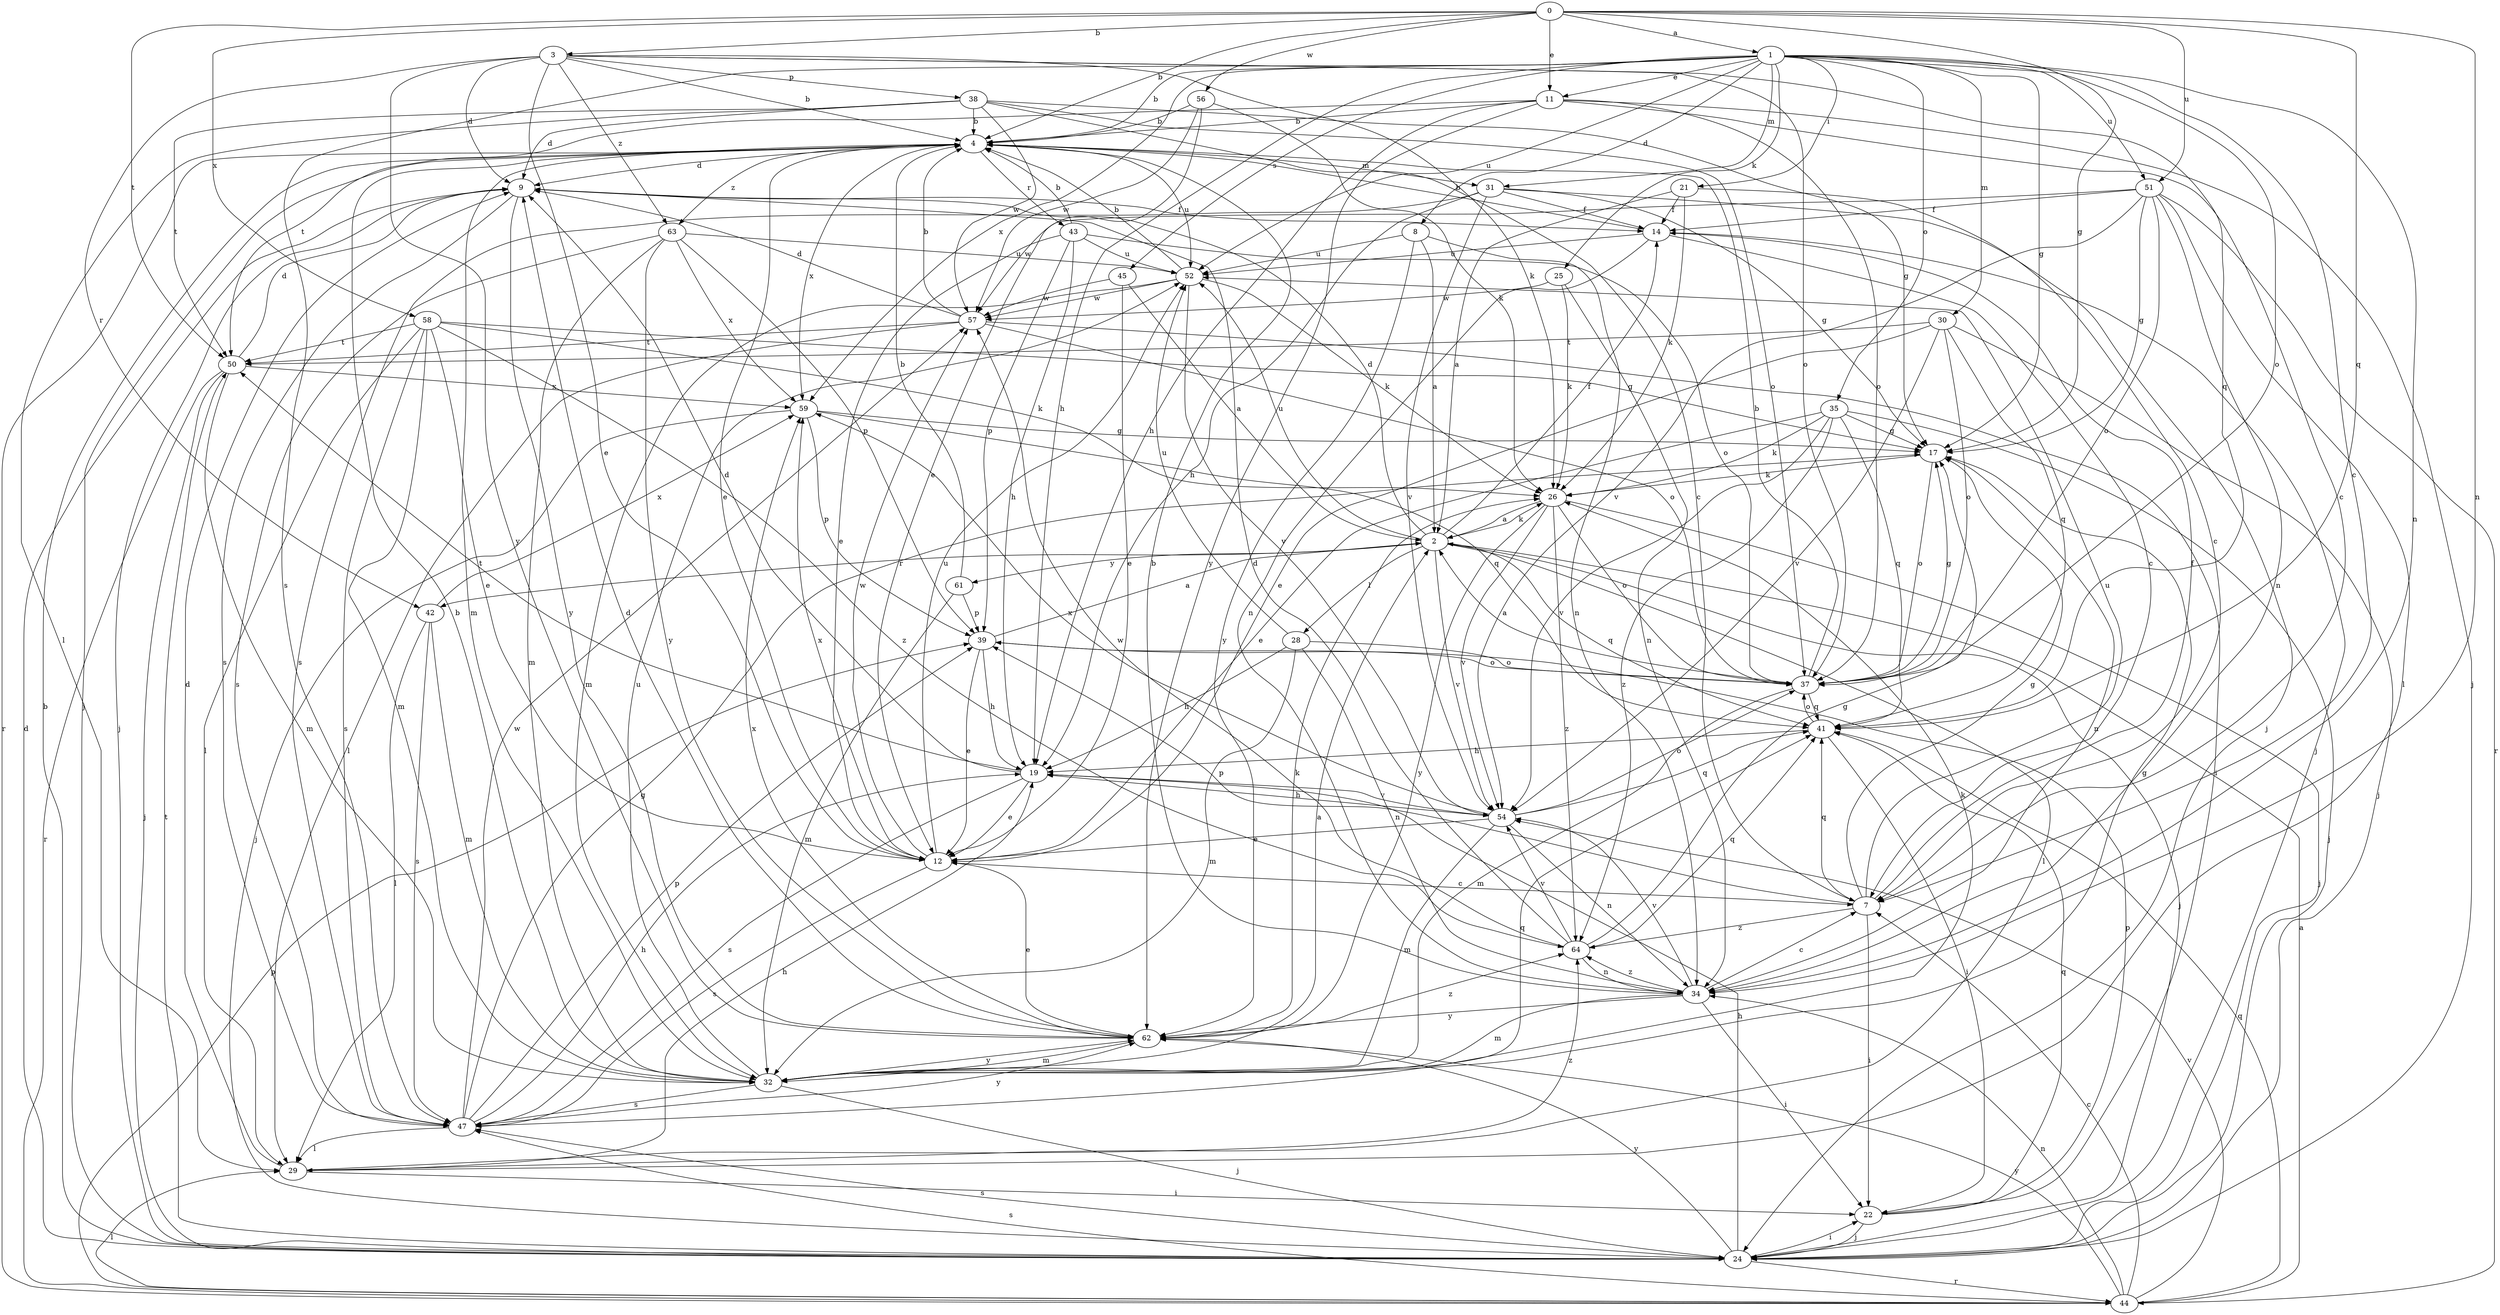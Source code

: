strict digraph  {
0;
1;
2;
3;
4;
7;
8;
9;
11;
12;
14;
17;
19;
21;
22;
24;
25;
26;
28;
29;
30;
31;
32;
34;
35;
37;
38;
39;
41;
42;
43;
44;
45;
47;
50;
51;
52;
54;
56;
57;
58;
59;
61;
62;
63;
64;
0 -> 1  [label=a];
0 -> 3  [label=b];
0 -> 4  [label=b];
0 -> 11  [label=e];
0 -> 17  [label=g];
0 -> 34  [label=n];
0 -> 41  [label=q];
0 -> 50  [label=t];
0 -> 51  [label=u];
0 -> 56  [label=w];
0 -> 58  [label=x];
1 -> 4  [label=b];
1 -> 7  [label=c];
1 -> 8  [label=d];
1 -> 11  [label=e];
1 -> 17  [label=g];
1 -> 19  [label=h];
1 -> 21  [label=i];
1 -> 25  [label=k];
1 -> 30  [label=m];
1 -> 31  [label=m];
1 -> 34  [label=n];
1 -> 35  [label=o];
1 -> 37  [label=o];
1 -> 45  [label=s];
1 -> 47  [label=s];
1 -> 51  [label=u];
1 -> 52  [label=u];
1 -> 59  [label=x];
2 -> 9  [label=d];
2 -> 14  [label=f];
2 -> 24  [label=j];
2 -> 26  [label=k];
2 -> 28  [label=l];
2 -> 29  [label=l];
2 -> 41  [label=q];
2 -> 42  [label=r];
2 -> 52  [label=u];
2 -> 54  [label=v];
2 -> 61  [label=y];
3 -> 4  [label=b];
3 -> 9  [label=d];
3 -> 12  [label=e];
3 -> 26  [label=k];
3 -> 37  [label=o];
3 -> 38  [label=p];
3 -> 41  [label=q];
3 -> 42  [label=r];
3 -> 62  [label=y];
3 -> 63  [label=z];
4 -> 9  [label=d];
4 -> 12  [label=e];
4 -> 24  [label=j];
4 -> 31  [label=m];
4 -> 32  [label=m];
4 -> 43  [label=r];
4 -> 44  [label=r];
4 -> 52  [label=u];
4 -> 59  [label=x];
4 -> 63  [label=z];
7 -> 14  [label=f];
7 -> 17  [label=g];
7 -> 22  [label=i];
7 -> 39  [label=p];
7 -> 41  [label=q];
7 -> 52  [label=u];
7 -> 64  [label=z];
8 -> 2  [label=a];
8 -> 34  [label=n];
8 -> 52  [label=u];
8 -> 62  [label=y];
9 -> 14  [label=f];
9 -> 24  [label=j];
9 -> 47  [label=s];
9 -> 62  [label=y];
11 -> 4  [label=b];
11 -> 7  [label=c];
11 -> 19  [label=h];
11 -> 24  [label=j];
11 -> 37  [label=o];
11 -> 50  [label=t];
11 -> 62  [label=y];
12 -> 7  [label=c];
12 -> 47  [label=s];
12 -> 52  [label=u];
12 -> 57  [label=w];
12 -> 59  [label=x];
14 -> 4  [label=b];
14 -> 7  [label=c];
14 -> 24  [label=j];
14 -> 34  [label=n];
14 -> 52  [label=u];
17 -> 26  [label=k];
17 -> 34  [label=n];
17 -> 37  [label=o];
19 -> 9  [label=d];
19 -> 12  [label=e];
19 -> 47  [label=s];
19 -> 50  [label=t];
19 -> 54  [label=v];
21 -> 2  [label=a];
21 -> 7  [label=c];
21 -> 14  [label=f];
21 -> 26  [label=k];
22 -> 24  [label=j];
22 -> 39  [label=p];
22 -> 41  [label=q];
24 -> 4  [label=b];
24 -> 9  [label=d];
24 -> 19  [label=h];
24 -> 22  [label=i];
24 -> 44  [label=r];
24 -> 47  [label=s];
24 -> 50  [label=t];
24 -> 62  [label=y];
25 -> 26  [label=k];
25 -> 34  [label=n];
25 -> 57  [label=w];
26 -> 2  [label=a];
26 -> 24  [label=j];
26 -> 37  [label=o];
26 -> 54  [label=v];
26 -> 62  [label=y];
26 -> 64  [label=z];
28 -> 19  [label=h];
28 -> 32  [label=m];
28 -> 34  [label=n];
28 -> 37  [label=o];
28 -> 52  [label=u];
29 -> 9  [label=d];
29 -> 19  [label=h];
29 -> 22  [label=i];
29 -> 64  [label=z];
30 -> 12  [label=e];
30 -> 24  [label=j];
30 -> 37  [label=o];
30 -> 41  [label=q];
30 -> 50  [label=t];
30 -> 54  [label=v];
31 -> 14  [label=f];
31 -> 17  [label=g];
31 -> 19  [label=h];
31 -> 24  [label=j];
31 -> 47  [label=s];
31 -> 54  [label=v];
32 -> 2  [label=a];
32 -> 4  [label=b];
32 -> 17  [label=g];
32 -> 24  [label=j];
32 -> 26  [label=k];
32 -> 47  [label=s];
32 -> 52  [label=u];
32 -> 62  [label=y];
34 -> 4  [label=b];
34 -> 7  [label=c];
34 -> 22  [label=i];
34 -> 32  [label=m];
34 -> 54  [label=v];
34 -> 62  [label=y];
34 -> 64  [label=z];
35 -> 12  [label=e];
35 -> 17  [label=g];
35 -> 24  [label=j];
35 -> 26  [label=k];
35 -> 41  [label=q];
35 -> 54  [label=v];
35 -> 64  [label=z];
37 -> 2  [label=a];
37 -> 4  [label=b];
37 -> 17  [label=g];
37 -> 32  [label=m];
37 -> 41  [label=q];
38 -> 4  [label=b];
38 -> 7  [label=c];
38 -> 9  [label=d];
38 -> 17  [label=g];
38 -> 29  [label=l];
38 -> 37  [label=o];
38 -> 50  [label=t];
38 -> 57  [label=w];
39 -> 2  [label=a];
39 -> 12  [label=e];
39 -> 19  [label=h];
39 -> 37  [label=o];
41 -> 19  [label=h];
41 -> 22  [label=i];
41 -> 37  [label=o];
42 -> 29  [label=l];
42 -> 32  [label=m];
42 -> 47  [label=s];
42 -> 59  [label=x];
43 -> 4  [label=b];
43 -> 12  [label=e];
43 -> 19  [label=h];
43 -> 37  [label=o];
43 -> 39  [label=p];
43 -> 52  [label=u];
44 -> 2  [label=a];
44 -> 7  [label=c];
44 -> 29  [label=l];
44 -> 34  [label=n];
44 -> 39  [label=p];
44 -> 41  [label=q];
44 -> 47  [label=s];
44 -> 54  [label=v];
44 -> 62  [label=y];
45 -> 2  [label=a];
45 -> 12  [label=e];
45 -> 57  [label=w];
47 -> 17  [label=g];
47 -> 19  [label=h];
47 -> 29  [label=l];
47 -> 39  [label=p];
47 -> 41  [label=q];
47 -> 57  [label=w];
47 -> 62  [label=y];
50 -> 9  [label=d];
50 -> 24  [label=j];
50 -> 32  [label=m];
50 -> 44  [label=r];
50 -> 59  [label=x];
51 -> 14  [label=f];
51 -> 17  [label=g];
51 -> 29  [label=l];
51 -> 34  [label=n];
51 -> 37  [label=o];
51 -> 44  [label=r];
51 -> 54  [label=v];
51 -> 57  [label=w];
52 -> 4  [label=b];
52 -> 26  [label=k];
52 -> 32  [label=m];
52 -> 54  [label=v];
52 -> 57  [label=w];
54 -> 12  [label=e];
54 -> 19  [label=h];
54 -> 32  [label=m];
54 -> 34  [label=n];
54 -> 37  [label=o];
54 -> 41  [label=q];
54 -> 59  [label=x];
56 -> 4  [label=b];
56 -> 12  [label=e];
56 -> 26  [label=k];
56 -> 57  [label=w];
57 -> 4  [label=b];
57 -> 9  [label=d];
57 -> 22  [label=i];
57 -> 29  [label=l];
57 -> 37  [label=o];
57 -> 50  [label=t];
58 -> 12  [label=e];
58 -> 17  [label=g];
58 -> 26  [label=k];
58 -> 29  [label=l];
58 -> 32  [label=m];
58 -> 47  [label=s];
58 -> 50  [label=t];
58 -> 64  [label=z];
59 -> 17  [label=g];
59 -> 24  [label=j];
59 -> 39  [label=p];
59 -> 41  [label=q];
61 -> 4  [label=b];
61 -> 32  [label=m];
61 -> 39  [label=p];
62 -> 9  [label=d];
62 -> 12  [label=e];
62 -> 26  [label=k];
62 -> 32  [label=m];
62 -> 59  [label=x];
62 -> 64  [label=z];
63 -> 32  [label=m];
63 -> 39  [label=p];
63 -> 47  [label=s];
63 -> 52  [label=u];
63 -> 59  [label=x];
63 -> 62  [label=y];
64 -> 9  [label=d];
64 -> 17  [label=g];
64 -> 34  [label=n];
64 -> 41  [label=q];
64 -> 54  [label=v];
64 -> 57  [label=w];
}
